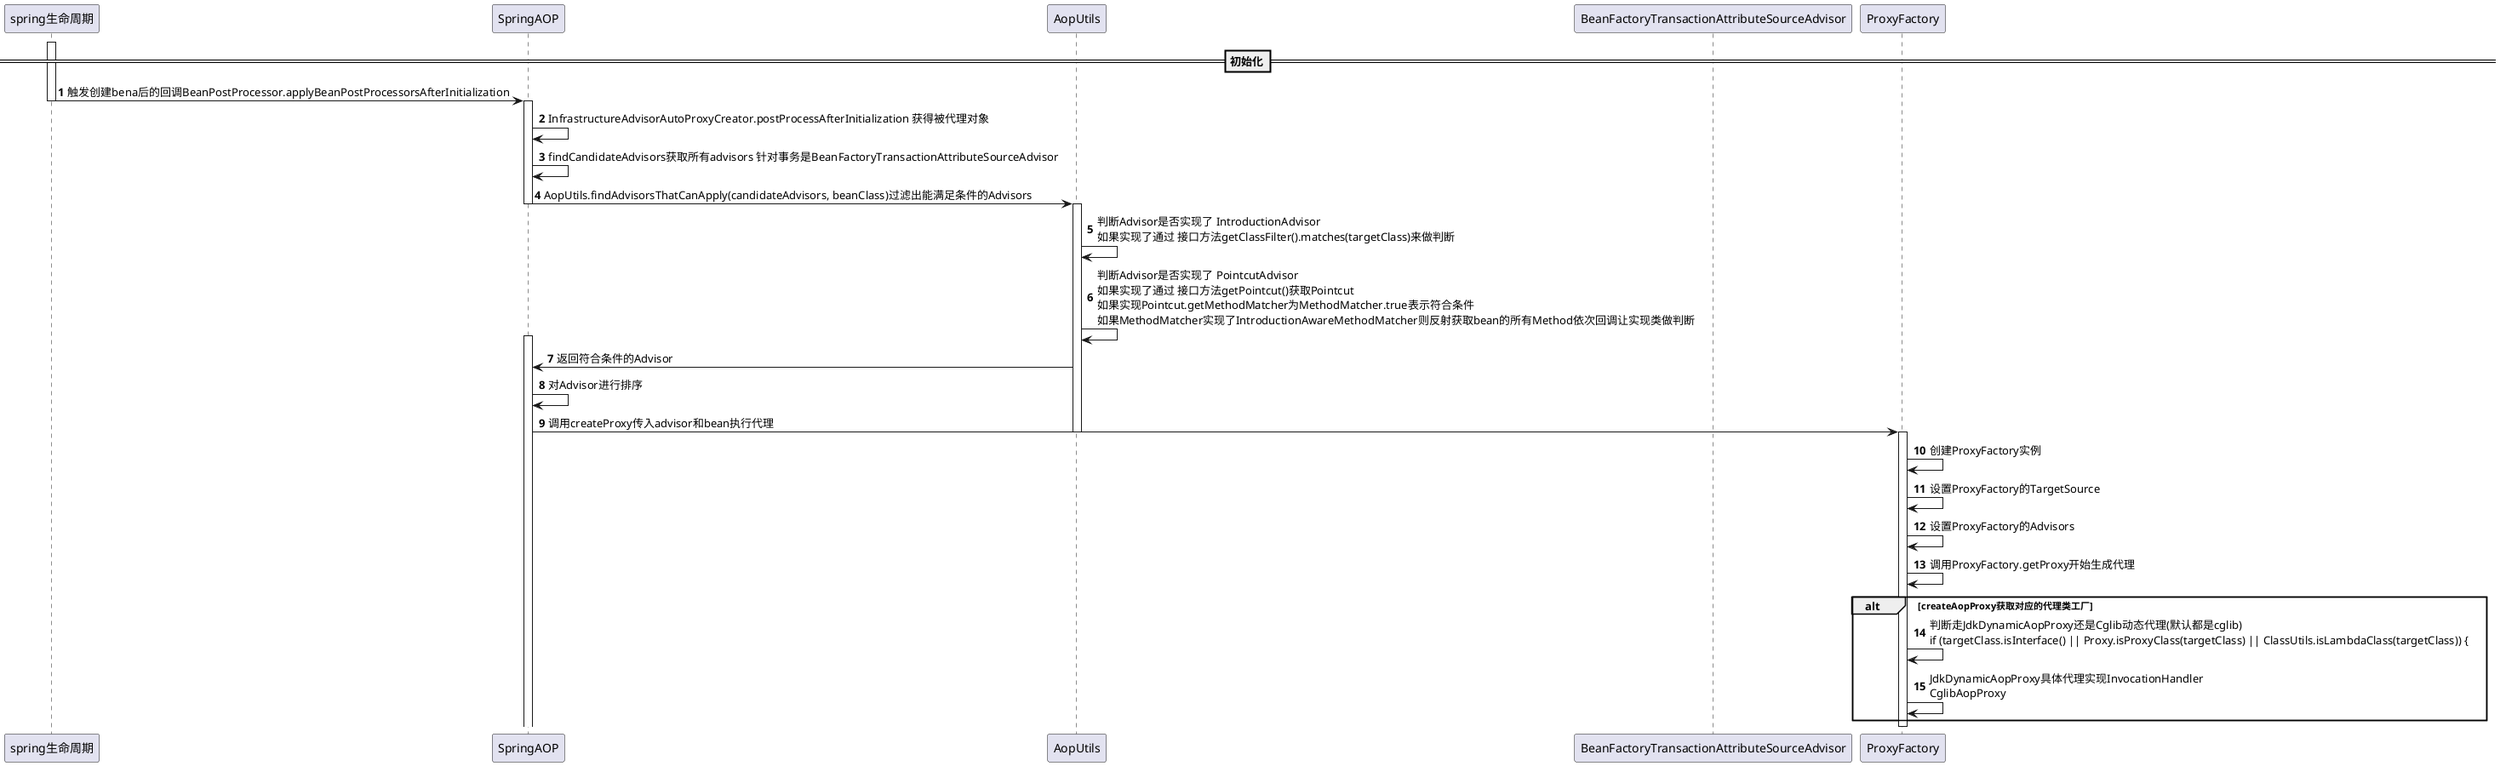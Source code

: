 @startuml
participant "spring生命周期" as spring
participant "SpringAOP" as aop
participant "AopUtils" as AopUtils
participant "BeanFactoryTransactionAttributeSourceAdvisor" as transactionAdvisor
participant "ProxyFactory" as factory
==初始化==
autonumber
activate spring
spring->aop:触发创建bena后的回调BeanPostProcessor.applyBeanPostProcessorsAfterInitialization
deactivate spring
activate aop
aop->aop:InfrastructureAdvisorAutoProxyCreator.postProcessAfterInitialization 获得被代理对象
aop->aop: findCandidateAdvisors获取所有advisors 针对事务是BeanFactoryTransactionAttributeSourceAdvisor
aop->AopUtils:AopUtils.findAdvisorsThatCanApply(candidateAdvisors, beanClass)过滤出能满足条件的Advisors
deactivate
activate AopUtils
AopUtils->AopUtils:判断Advisor是否实现了 IntroductionAdvisor\n如果实现了通过 接口方法getClassFilter().matches(targetClass)来做判断
AopUtils->AopUtils:判断Advisor是否实现了 PointcutAdvisor\n如果实现了通过 接口方法getPointcut()获取Pointcut\n如果实现Pointcut.getMethodMatcher为MethodMatcher.true表示符合条件\n如果MethodMatcher实现了IntroductionAwareMethodMatcher则反射获取bean的所有Method依次回调让实现类做判断
activate aop
AopUtils->aop:返回符合条件的Advisor
aop->aop:对Advisor进行排序
aop->factory:调用createProxy传入advisor和bean执行代理
deactivate
activate factory
factory->factory:创建ProxyFactory实例
factory->factory:设置ProxyFactory的TargetSource
factory->factory:设置ProxyFactory的Advisors
factory->factory:调用ProxyFactory.getProxy开始生成代理
alt createAopProxy获取对应的代理类工厂
factory->factory:判断走JdkDynamicAopProxy还是Cglib动态代理(默认都是cglib)\nif (targetClass.isInterface() || Proxy.isProxyClass(targetClass) || ClassUtils.isLambdaClass(targetClass)) {
factory->factory:JdkDynamicAopProxy具体代理实现InvocationHandler\nCglibAopProxy
end
deactivate factory
@enduml
